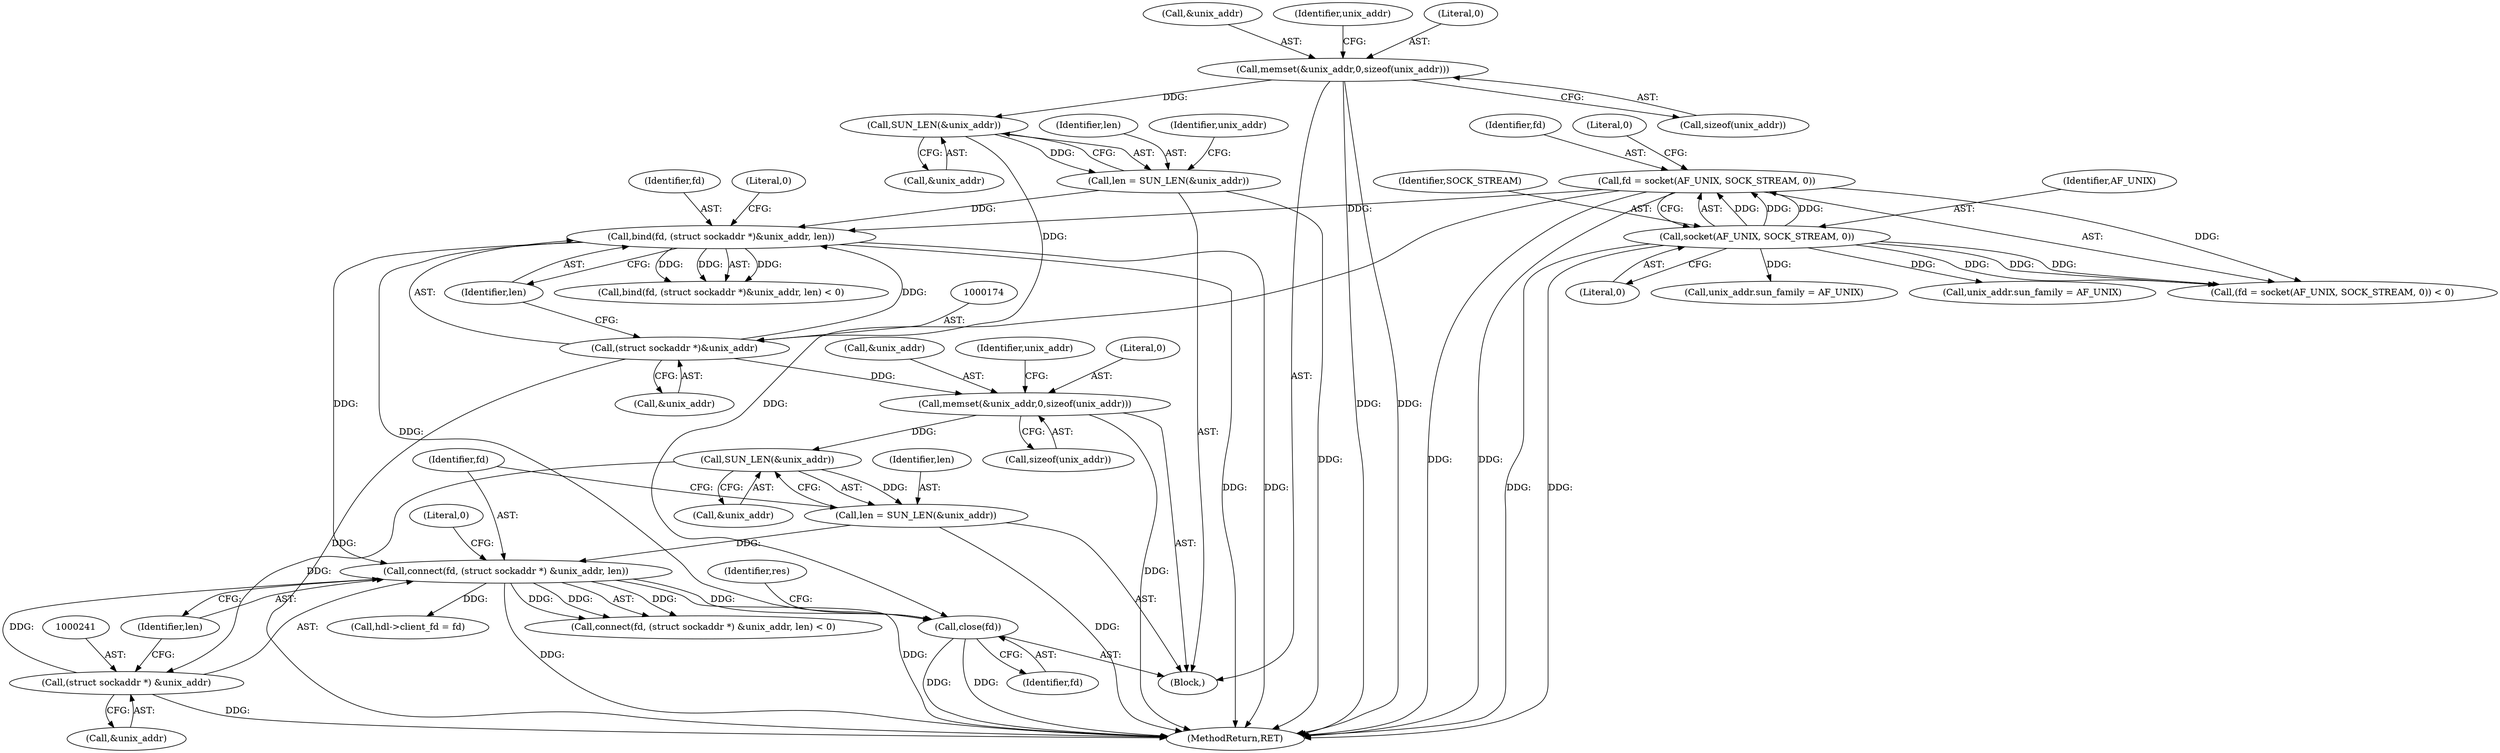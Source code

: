 digraph "0_opa-ff_c5759e7b76f5bf844be6c6641cc1b356bbc83869_0@API" {
"1000279" [label="(Call,close(fd))"];
"1000171" [label="(Call,bind(fd, (struct sockaddr *)&unix_addr, len))"];
"1000112" [label="(Call,fd = socket(AF_UNIX, SOCK_STREAM, 0))"];
"1000114" [label="(Call,socket(AF_UNIX, SOCK_STREAM, 0))"];
"1000173" [label="(Call,(struct sockaddr *)&unix_addr)"];
"1000162" [label="(Call,SUN_LEN(&unix_addr))"];
"1000122" [label="(Call,memset(&unix_addr,0,sizeof(unix_addr)))"];
"1000160" [label="(Call,len = SUN_LEN(&unix_addr))"];
"1000238" [label="(Call,connect(fd, (struct sockaddr *) &unix_addr, len))"];
"1000240" [label="(Call,(struct sockaddr *) &unix_addr)"];
"1000233" [label="(Call,SUN_LEN(&unix_addr))"];
"1000197" [label="(Call,memset(&unix_addr,0,sizeof(unix_addr)))"];
"1000231" [label="(Call,len = SUN_LEN(&unix_addr))"];
"1000123" [label="(Call,&unix_addr)"];
"1000113" [label="(Identifier,fd)"];
"1000283" [label="(MethodReturn,RET)"];
"1000203" [label="(Call,unix_addr.sun_family = AF_UNIX)"];
"1000130" [label="(Identifier,unix_addr)"];
"1000242" [label="(Call,&unix_addr)"];
"1000172" [label="(Identifier,fd)"];
"1000232" [label="(Identifier,len)"];
"1000240" [label="(Call,(struct sockaddr *) &unix_addr)"];
"1000115" [label="(Identifier,AF_UNIX)"];
"1000161" [label="(Identifier,len)"];
"1000233" [label="(Call,SUN_LEN(&unix_addr))"];
"1000237" [label="(Call,connect(fd, (struct sockaddr *) &unix_addr, len) < 0)"];
"1000170" [label="(Call,bind(fd, (struct sockaddr *)&unix_addr, len) < 0)"];
"1000160" [label="(Call,len = SUN_LEN(&unix_addr))"];
"1000234" [label="(Call,&unix_addr)"];
"1000282" [label="(Identifier,res)"];
"1000244" [label="(Identifier,len)"];
"1000122" [label="(Call,memset(&unix_addr,0,sizeof(unix_addr)))"];
"1000175" [label="(Call,&unix_addr)"];
"1000197" [label="(Call,memset(&unix_addr,0,sizeof(unix_addr)))"];
"1000163" [label="(Call,&unix_addr)"];
"1000245" [label="(Literal,0)"];
"1000162" [label="(Call,SUN_LEN(&unix_addr))"];
"1000177" [label="(Identifier,len)"];
"1000114" [label="(Call,socket(AF_UNIX, SOCK_STREAM, 0))"];
"1000126" [label="(Call,sizeof(unix_addr))"];
"1000116" [label="(Identifier,SOCK_STREAM)"];
"1000167" [label="(Identifier,unix_addr)"];
"1000125" [label="(Literal,0)"];
"1000198" [label="(Call,&unix_addr)"];
"1000111" [label="(Call,(fd = socket(AF_UNIX, SOCK_STREAM, 0)) < 0)"];
"1000117" [label="(Literal,0)"];
"1000178" [label="(Literal,0)"];
"1000128" [label="(Call,unix_addr.sun_family = AF_UNIX)"];
"1000112" [label="(Call,fd = socket(AF_UNIX, SOCK_STREAM, 0))"];
"1000171" [label="(Call,bind(fd, (struct sockaddr *)&unix_addr, len))"];
"1000238" [label="(Call,connect(fd, (struct sockaddr *) &unix_addr, len))"];
"1000231" [label="(Call,len = SUN_LEN(&unix_addr))"];
"1000173" [label="(Call,(struct sockaddr *)&unix_addr)"];
"1000251" [label="(Call,hdl->client_fd = fd)"];
"1000239" [label="(Identifier,fd)"];
"1000280" [label="(Identifier,fd)"];
"1000279" [label="(Call,close(fd))"];
"1000205" [label="(Identifier,unix_addr)"];
"1000201" [label="(Call,sizeof(unix_addr))"];
"1000118" [label="(Literal,0)"];
"1000200" [label="(Literal,0)"];
"1000102" [label="(Block,)"];
"1000279" -> "1000102"  [label="AST: "];
"1000279" -> "1000280"  [label="CFG: "];
"1000280" -> "1000279"  [label="AST: "];
"1000282" -> "1000279"  [label="CFG: "];
"1000279" -> "1000283"  [label="DDG: "];
"1000279" -> "1000283"  [label="DDG: "];
"1000171" -> "1000279"  [label="DDG: "];
"1000238" -> "1000279"  [label="DDG: "];
"1000112" -> "1000279"  [label="DDG: "];
"1000171" -> "1000170"  [label="AST: "];
"1000171" -> "1000177"  [label="CFG: "];
"1000172" -> "1000171"  [label="AST: "];
"1000173" -> "1000171"  [label="AST: "];
"1000177" -> "1000171"  [label="AST: "];
"1000178" -> "1000171"  [label="CFG: "];
"1000171" -> "1000283"  [label="DDG: "];
"1000171" -> "1000283"  [label="DDG: "];
"1000171" -> "1000170"  [label="DDG: "];
"1000171" -> "1000170"  [label="DDG: "];
"1000171" -> "1000170"  [label="DDG: "];
"1000112" -> "1000171"  [label="DDG: "];
"1000173" -> "1000171"  [label="DDG: "];
"1000160" -> "1000171"  [label="DDG: "];
"1000171" -> "1000238"  [label="DDG: "];
"1000112" -> "1000111"  [label="AST: "];
"1000112" -> "1000114"  [label="CFG: "];
"1000113" -> "1000112"  [label="AST: "];
"1000114" -> "1000112"  [label="AST: "];
"1000118" -> "1000112"  [label="CFG: "];
"1000112" -> "1000283"  [label="DDG: "];
"1000112" -> "1000283"  [label="DDG: "];
"1000112" -> "1000111"  [label="DDG: "];
"1000114" -> "1000112"  [label="DDG: "];
"1000114" -> "1000112"  [label="DDG: "];
"1000114" -> "1000112"  [label="DDG: "];
"1000114" -> "1000117"  [label="CFG: "];
"1000115" -> "1000114"  [label="AST: "];
"1000116" -> "1000114"  [label="AST: "];
"1000117" -> "1000114"  [label="AST: "];
"1000114" -> "1000283"  [label="DDG: "];
"1000114" -> "1000283"  [label="DDG: "];
"1000114" -> "1000111"  [label="DDG: "];
"1000114" -> "1000111"  [label="DDG: "];
"1000114" -> "1000111"  [label="DDG: "];
"1000114" -> "1000128"  [label="DDG: "];
"1000114" -> "1000203"  [label="DDG: "];
"1000173" -> "1000175"  [label="CFG: "];
"1000174" -> "1000173"  [label="AST: "];
"1000175" -> "1000173"  [label="AST: "];
"1000177" -> "1000173"  [label="CFG: "];
"1000173" -> "1000283"  [label="DDG: "];
"1000162" -> "1000173"  [label="DDG: "];
"1000173" -> "1000197"  [label="DDG: "];
"1000162" -> "1000160"  [label="AST: "];
"1000162" -> "1000163"  [label="CFG: "];
"1000163" -> "1000162"  [label="AST: "];
"1000160" -> "1000162"  [label="CFG: "];
"1000162" -> "1000160"  [label="DDG: "];
"1000122" -> "1000162"  [label="DDG: "];
"1000122" -> "1000102"  [label="AST: "];
"1000122" -> "1000126"  [label="CFG: "];
"1000123" -> "1000122"  [label="AST: "];
"1000125" -> "1000122"  [label="AST: "];
"1000126" -> "1000122"  [label="AST: "];
"1000130" -> "1000122"  [label="CFG: "];
"1000122" -> "1000283"  [label="DDG: "];
"1000122" -> "1000283"  [label="DDG: "];
"1000160" -> "1000102"  [label="AST: "];
"1000161" -> "1000160"  [label="AST: "];
"1000167" -> "1000160"  [label="CFG: "];
"1000160" -> "1000283"  [label="DDG: "];
"1000238" -> "1000237"  [label="AST: "];
"1000238" -> "1000244"  [label="CFG: "];
"1000239" -> "1000238"  [label="AST: "];
"1000240" -> "1000238"  [label="AST: "];
"1000244" -> "1000238"  [label="AST: "];
"1000245" -> "1000238"  [label="CFG: "];
"1000238" -> "1000283"  [label="DDG: "];
"1000238" -> "1000283"  [label="DDG: "];
"1000238" -> "1000237"  [label="DDG: "];
"1000238" -> "1000237"  [label="DDG: "];
"1000238" -> "1000237"  [label="DDG: "];
"1000240" -> "1000238"  [label="DDG: "];
"1000231" -> "1000238"  [label="DDG: "];
"1000238" -> "1000251"  [label="DDG: "];
"1000240" -> "1000242"  [label="CFG: "];
"1000241" -> "1000240"  [label="AST: "];
"1000242" -> "1000240"  [label="AST: "];
"1000244" -> "1000240"  [label="CFG: "];
"1000240" -> "1000283"  [label="DDG: "];
"1000233" -> "1000240"  [label="DDG: "];
"1000233" -> "1000231"  [label="AST: "];
"1000233" -> "1000234"  [label="CFG: "];
"1000234" -> "1000233"  [label="AST: "];
"1000231" -> "1000233"  [label="CFG: "];
"1000233" -> "1000231"  [label="DDG: "];
"1000197" -> "1000233"  [label="DDG: "];
"1000197" -> "1000102"  [label="AST: "];
"1000197" -> "1000201"  [label="CFG: "];
"1000198" -> "1000197"  [label="AST: "];
"1000200" -> "1000197"  [label="AST: "];
"1000201" -> "1000197"  [label="AST: "];
"1000205" -> "1000197"  [label="CFG: "];
"1000197" -> "1000283"  [label="DDG: "];
"1000231" -> "1000102"  [label="AST: "];
"1000232" -> "1000231"  [label="AST: "];
"1000239" -> "1000231"  [label="CFG: "];
"1000231" -> "1000283"  [label="DDG: "];
}
